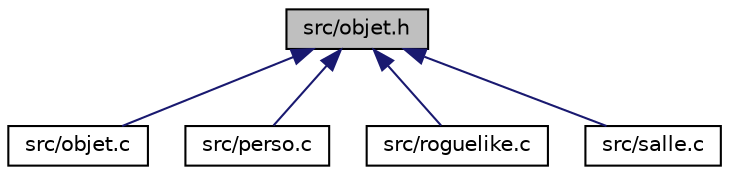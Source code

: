 digraph "src/objet.h"
{
  edge [fontname="Helvetica",fontsize="10",labelfontname="Helvetica",labelfontsize="10"];
  node [fontname="Helvetica",fontsize="10",shape=record];
  Node7 [label="src/objet.h",height=0.2,width=0.4,color="black", fillcolor="grey75", style="filled", fontcolor="black"];
  Node7 -> Node8 [dir="back",color="midnightblue",fontsize="10",style="solid"];
  Node8 [label="src/objet.c",height=0.2,width=0.4,color="black", fillcolor="white", style="filled",URL="$objet_8c.html",tooltip="Fichier contenant des fonctions nous permettant de gérer les objets. "];
  Node7 -> Node9 [dir="back",color="midnightblue",fontsize="10",style="solid"];
  Node9 [label="src/perso.c",height=0.2,width=0.4,color="black", fillcolor="white", style="filled",URL="$perso_8c.html",tooltip="Fichier contenant des fonctions nous permettant de gérer la création, la modification et l&#39;affichage ..."];
  Node7 -> Node10 [dir="back",color="midnightblue",fontsize="10",style="solid"];
  Node10 [label="src/roguelike.c",height=0.2,width=0.4,color="black", fillcolor="white", style="filled",URL="$roguelike_8c.html",tooltip="Fichier contenant la fonction main de notre programme. "];
  Node7 -> Node11 [dir="back",color="midnightblue",fontsize="10",style="solid"];
  Node11 [label="src/salle.c",height=0.2,width=0.4,color="black", fillcolor="white", style="filled",URL="$salle_8c.html",tooltip="Fichier contenant des fonctions nous permettant de gérer la création et l&#39;affichage des salles..."];
}
